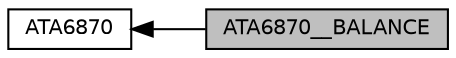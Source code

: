 digraph "ATA6870__BALANCE"
{
  edge [fontname="Helvetica",fontsize="10",labelfontname="Helvetica",labelfontsize="10"];
  node [fontname="Helvetica",fontsize="10",shape=record];
  rankdir=LR;
  Node0 [label="ATA6870__BALANCE",height=0.2,width=0.4,color="black", fillcolor="grey75", style="filled", fontcolor="black"];
  Node1 [label="ATA6870",height=0.2,width=0.4,color="black", fillcolor="white", style="filled",URL="$group___a_t_a6870.html"];
  Node1->Node0 [shape=plaintext, dir="back", style="solid"];
}
